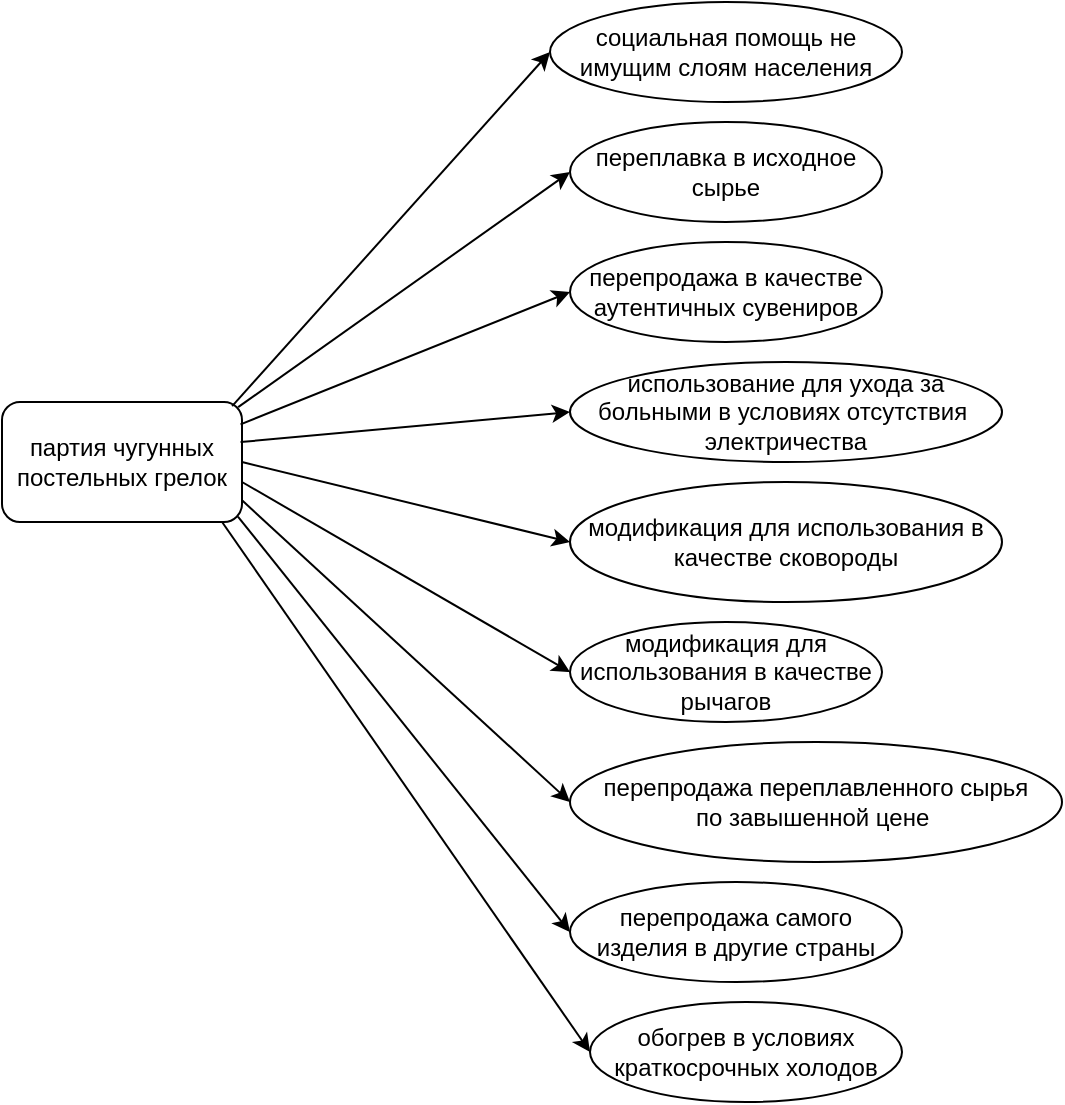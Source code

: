 <mxfile version="21.0.8" type="github">
  <diagram name="Страница 1" id="JPdYqSS6xnlzDygc57Em">
    <mxGraphModel dx="2416" dy="1447" grid="1" gridSize="10" guides="1" tooltips="1" connect="1" arrows="1" fold="1" page="1" pageScale="1" pageWidth="827" pageHeight="1169" math="0" shadow="0">
      <root>
        <mxCell id="0" />
        <mxCell id="1" parent="0" />
        <mxCell id="YYn-Cd_rCJ2xjd2uWwZy-1" value="партия чугунных постельных грелок" style="rounded=1;whiteSpace=wrap;html=1;" parent="1" vertex="1">
          <mxGeometry x="10" y="220" width="120" height="60" as="geometry" />
        </mxCell>
        <mxCell id="YYn-Cd_rCJ2xjd2uWwZy-4" value="" style="endArrow=classic;html=1;rounded=0;exitX=0.994;exitY=0.186;exitDx=0;exitDy=0;entryX=0;entryY=0.5;entryDx=0;entryDy=0;exitPerimeter=0;" parent="1" source="YYn-Cd_rCJ2xjd2uWwZy-1" target="YYn-Cd_rCJ2xjd2uWwZy-5" edge="1">
          <mxGeometry width="50" height="50" relative="1" as="geometry">
            <mxPoint x="140" y="190" as="sourcePoint" />
            <mxPoint x="190" y="140" as="targetPoint" />
            <Array as="points" />
          </mxGeometry>
        </mxCell>
        <mxCell id="YYn-Cd_rCJ2xjd2uWwZy-5" value="перепродажа в качестве аутентичных сувениров" style="ellipse;whiteSpace=wrap;html=1;" parent="1" vertex="1">
          <mxGeometry x="294" y="140" width="156" height="50" as="geometry" />
        </mxCell>
        <mxCell id="YYn-Cd_rCJ2xjd2uWwZy-6" style="edgeStyle=orthogonalEdgeStyle;rounded=0;orthogonalLoop=1;jettySize=auto;html=1;exitX=0.5;exitY=1;exitDx=0;exitDy=0;" parent="1" edge="1">
          <mxGeometry relative="1" as="geometry">
            <mxPoint x="372.0" y="80" as="sourcePoint" />
            <mxPoint x="372.0" y="80" as="targetPoint" />
          </mxGeometry>
        </mxCell>
        <mxCell id="YYn-Cd_rCJ2xjd2uWwZy-8" style="edgeStyle=orthogonalEdgeStyle;rounded=0;orthogonalLoop=1;jettySize=auto;html=1;exitX=0.5;exitY=1;exitDx=0;exitDy=0;" parent="1" edge="1">
          <mxGeometry relative="1" as="geometry">
            <mxPoint x="372.0" y="80" as="sourcePoint" />
            <mxPoint x="372.0" y="80" as="targetPoint" />
          </mxGeometry>
        </mxCell>
        <mxCell id="YYn-Cd_rCJ2xjd2uWwZy-9" value="" style="endArrow=classic;html=1;rounded=0;exitX=0.984;exitY=0.043;exitDx=0;exitDy=0;entryX=0;entryY=0.5;entryDx=0;entryDy=0;exitPerimeter=0;" parent="1" source="YYn-Cd_rCJ2xjd2uWwZy-1" target="YYn-Cd_rCJ2xjd2uWwZy-10" edge="1">
          <mxGeometry width="50" height="50" relative="1" as="geometry">
            <mxPoint x="130" y="220" as="sourcePoint" />
            <mxPoint x="190" y="110" as="targetPoint" />
            <Array as="points" />
          </mxGeometry>
        </mxCell>
        <mxCell id="YYn-Cd_rCJ2xjd2uWwZy-10" value="переплавка в исходное сырье" style="ellipse;whiteSpace=wrap;html=1;" parent="1" vertex="1">
          <mxGeometry x="294" y="80" width="156" height="50" as="geometry" />
        </mxCell>
        <mxCell id="YYn-Cd_rCJ2xjd2uWwZy-11" value="" style="endArrow=classic;html=1;rounded=0;exitX=0.994;exitY=0.334;exitDx=0;exitDy=0;entryX=0;entryY=0.5;entryDx=0;entryDy=0;exitPerimeter=0;" parent="1" source="YYn-Cd_rCJ2xjd2uWwZy-1" target="YYn-Cd_rCJ2xjd2uWwZy-12" edge="1">
          <mxGeometry width="50" height="50" relative="1" as="geometry">
            <mxPoint x="130" y="340" as="sourcePoint" />
            <mxPoint x="190" y="230" as="targetPoint" />
            <Array as="points" />
          </mxGeometry>
        </mxCell>
        <mxCell id="YYn-Cd_rCJ2xjd2uWwZy-12" value="использование для ухода за больными в условиях отсутствия&amp;nbsp;&lt;br&gt;электричества" style="ellipse;whiteSpace=wrap;html=1;" parent="1" vertex="1">
          <mxGeometry x="294" y="200" width="216" height="50" as="geometry" />
        </mxCell>
        <mxCell id="YYn-Cd_rCJ2xjd2uWwZy-13" value="" style="endArrow=classic;html=1;rounded=0;exitX=1;exitY=0.5;exitDx=0;exitDy=0;entryX=0;entryY=0.5;entryDx=0;entryDy=0;" parent="1" source="YYn-Cd_rCJ2xjd2uWwZy-1" target="YYn-Cd_rCJ2xjd2uWwZy-14" edge="1">
          <mxGeometry width="50" height="50" relative="1" as="geometry">
            <mxPoint x="130" y="410" as="sourcePoint" />
            <mxPoint x="190" y="300" as="targetPoint" />
            <Array as="points" />
          </mxGeometry>
        </mxCell>
        <mxCell id="YYn-Cd_rCJ2xjd2uWwZy-14" value="модификация для использования в качестве сковороды" style="ellipse;whiteSpace=wrap;html=1;" parent="1" vertex="1">
          <mxGeometry x="294" y="260" width="216" height="60" as="geometry" />
        </mxCell>
        <mxCell id="YYn-Cd_rCJ2xjd2uWwZy-15" value="" style="endArrow=classic;html=1;rounded=0;exitX=0.983;exitY=0.955;exitDx=0;exitDy=0;entryX=0;entryY=0.5;entryDx=0;entryDy=0;exitPerimeter=0;" parent="1" source="YYn-Cd_rCJ2xjd2uWwZy-1" target="YYn-Cd_rCJ2xjd2uWwZy-16" edge="1">
          <mxGeometry width="50" height="50" relative="1" as="geometry">
            <mxPoint x="160" y="280" as="sourcePoint" />
            <mxPoint x="220" y="170" as="targetPoint" />
            <Array as="points" />
          </mxGeometry>
        </mxCell>
        <mxCell id="YYn-Cd_rCJ2xjd2uWwZy-16" value="перепродажа самого изделия в другие страны" style="ellipse;whiteSpace=wrap;html=1;" parent="1" vertex="1">
          <mxGeometry x="294" y="460" width="166" height="50" as="geometry" />
        </mxCell>
        <mxCell id="YYn-Cd_rCJ2xjd2uWwZy-17" value="" style="endArrow=classic;html=1;rounded=0;exitX=0.999;exitY=0.817;exitDx=0;exitDy=0;entryX=0;entryY=0.5;entryDx=0;entryDy=0;exitPerimeter=0;" parent="1" source="YYn-Cd_rCJ2xjd2uWwZy-1" target="YYn-Cd_rCJ2xjd2uWwZy-18" edge="1">
          <mxGeometry width="50" height="50" relative="1" as="geometry">
            <mxPoint x="170" y="290" as="sourcePoint" />
            <mxPoint x="230" y="180" as="targetPoint" />
            <Array as="points" />
          </mxGeometry>
        </mxCell>
        <mxCell id="YYn-Cd_rCJ2xjd2uWwZy-18" value="перепродажа переплавленного сырья&lt;br&gt;по завышенной цене&amp;nbsp;" style="ellipse;whiteSpace=wrap;html=1;" parent="1" vertex="1">
          <mxGeometry x="294" y="390" width="246" height="60" as="geometry" />
        </mxCell>
        <mxCell id="YYn-Cd_rCJ2xjd2uWwZy-19" value="" style="endArrow=classic;html=1;rounded=0;entryX=0;entryY=0.5;entryDx=0;entryDy=0;" parent="1" target="YYn-Cd_rCJ2xjd2uWwZy-20" edge="1">
          <mxGeometry width="50" height="50" relative="1" as="geometry">
            <mxPoint x="130" y="260" as="sourcePoint" />
            <mxPoint x="190" y="360" as="targetPoint" />
            <Array as="points" />
          </mxGeometry>
        </mxCell>
        <mxCell id="YYn-Cd_rCJ2xjd2uWwZy-20" value="модификация для использования в качестве рычагов" style="ellipse;whiteSpace=wrap;html=1;" parent="1" vertex="1">
          <mxGeometry x="294" y="330" width="156" height="50" as="geometry" />
        </mxCell>
        <mxCell id="5ZW94au381o3E3Ns1Sk3-4" value="" style="endArrow=classic;html=1;rounded=0;exitX=0.959;exitY=0.034;exitDx=0;exitDy=0;entryX=0;entryY=0.5;entryDx=0;entryDy=0;exitPerimeter=0;" edge="1" parent="1" target="5ZW94au381o3E3Ns1Sk3-5" source="YYn-Cd_rCJ2xjd2uWwZy-1">
          <mxGeometry width="50" height="50" relative="1" as="geometry">
            <mxPoint x="120" y="160" as="sourcePoint" />
            <mxPoint x="180" y="50" as="targetPoint" />
            <Array as="points" />
          </mxGeometry>
        </mxCell>
        <mxCell id="5ZW94au381o3E3Ns1Sk3-5" value="социальная помощь не имущим слоям населения" style="ellipse;whiteSpace=wrap;html=1;" vertex="1" parent="1">
          <mxGeometry x="284" y="20" width="176" height="50" as="geometry" />
        </mxCell>
        <mxCell id="5ZW94au381o3E3Ns1Sk3-6" value="" style="endArrow=classic;html=1;rounded=0;exitX=0.917;exitY=1;exitDx=0;exitDy=0;entryX=0;entryY=0.5;entryDx=0;entryDy=0;exitPerimeter=0;" edge="1" parent="1" target="5ZW94au381o3E3Ns1Sk3-7" source="YYn-Cd_rCJ2xjd2uWwZy-1">
          <mxGeometry width="50" height="50" relative="1" as="geometry">
            <mxPoint x="140" y="660" as="sourcePoint" />
            <mxPoint x="200" y="550" as="targetPoint" />
            <Array as="points" />
          </mxGeometry>
        </mxCell>
        <mxCell id="5ZW94au381o3E3Ns1Sk3-7" value="обогрев в условиях краткосрочных холодов" style="ellipse;whiteSpace=wrap;html=1;" vertex="1" parent="1">
          <mxGeometry x="304" y="520" width="156" height="50" as="geometry" />
        </mxCell>
      </root>
    </mxGraphModel>
  </diagram>
</mxfile>
